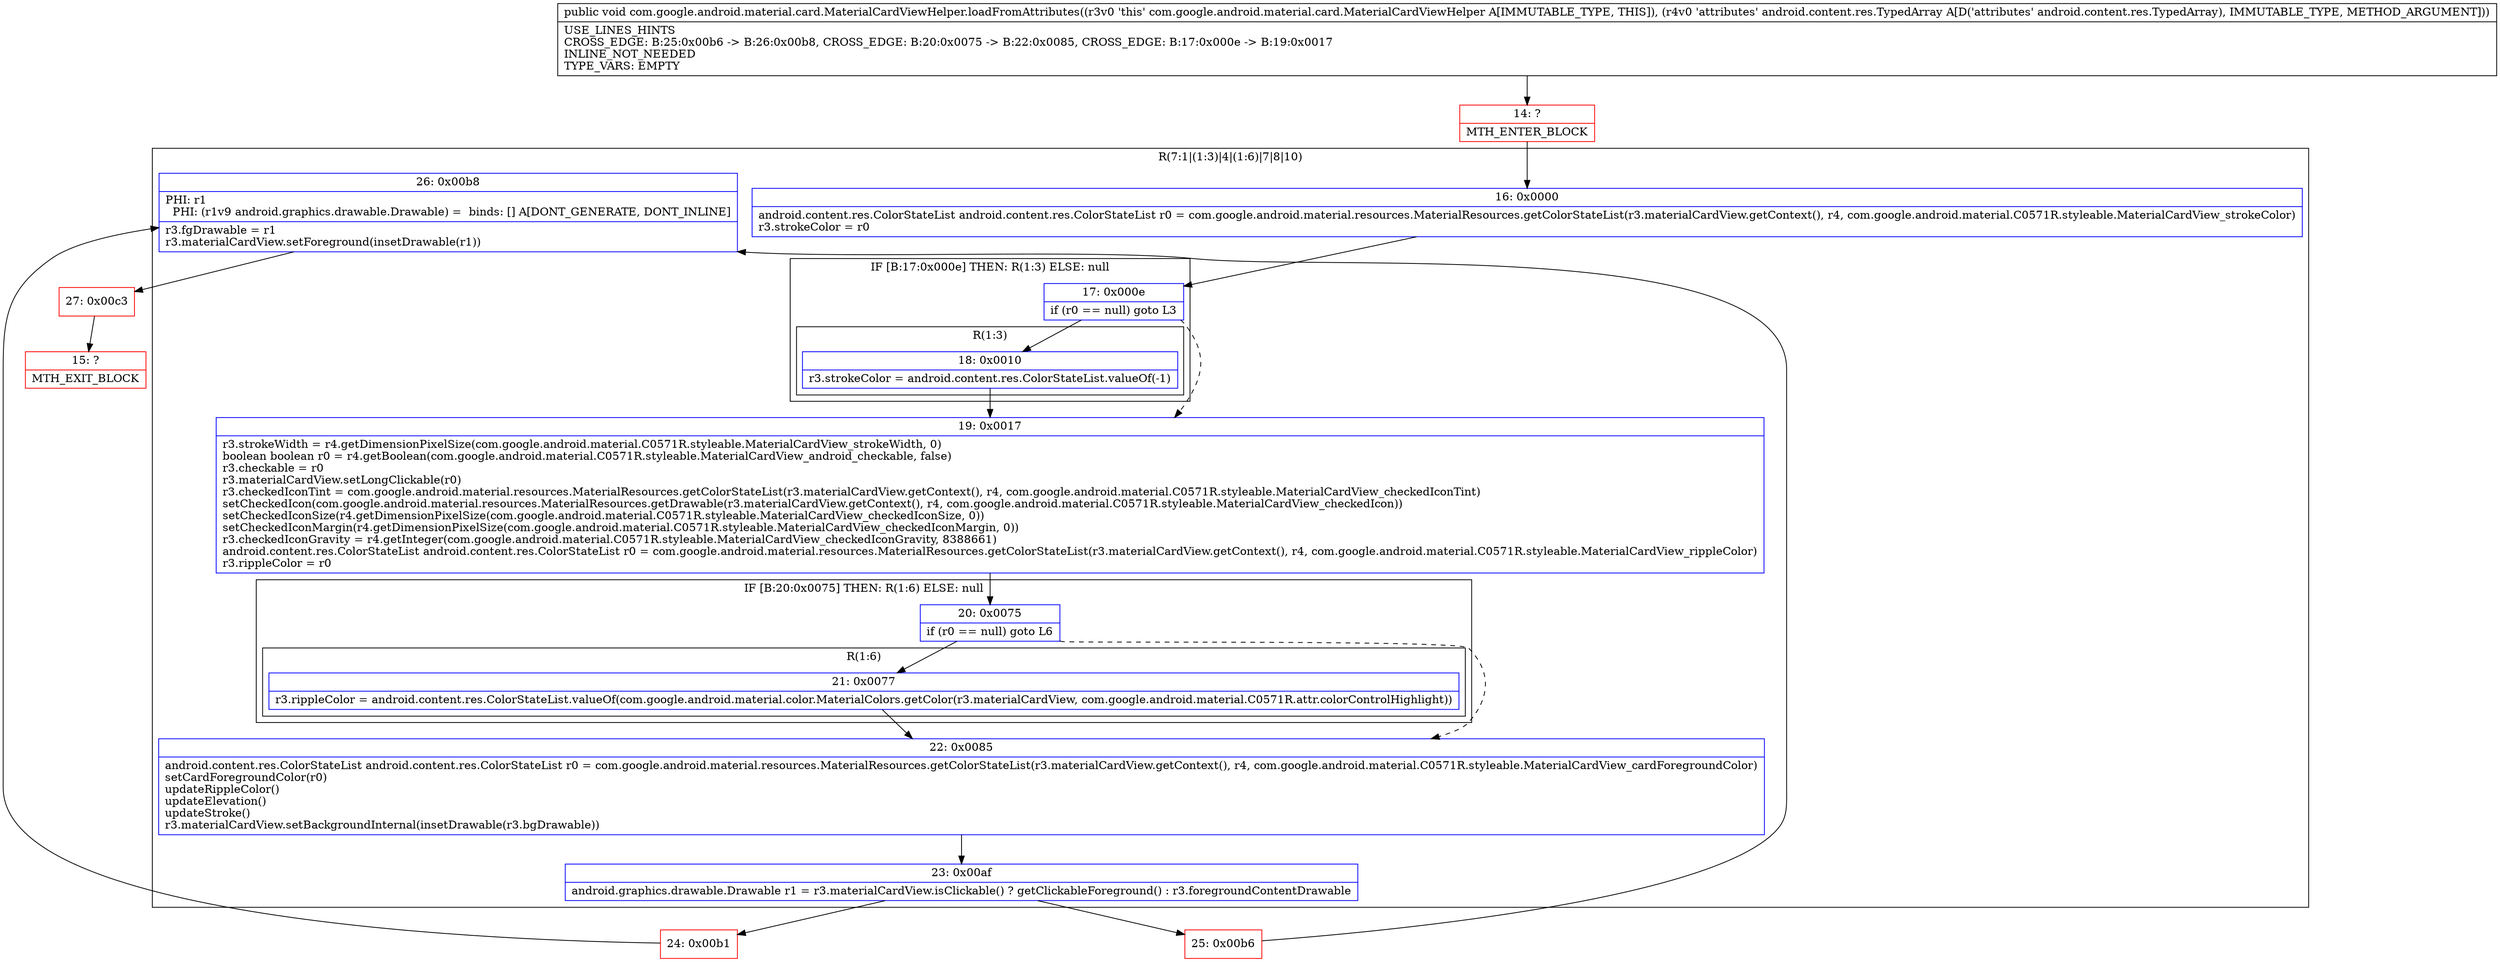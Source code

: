 digraph "CFG forcom.google.android.material.card.MaterialCardViewHelper.loadFromAttributes(Landroid\/content\/res\/TypedArray;)V" {
subgraph cluster_Region_546494195 {
label = "R(7:1|(1:3)|4|(1:6)|7|8|10)";
node [shape=record,color=blue];
Node_16 [shape=record,label="{16\:\ 0x0000|android.content.res.ColorStateList android.content.res.ColorStateList r0 = com.google.android.material.resources.MaterialResources.getColorStateList(r3.materialCardView.getContext(), r4, com.google.android.material.C0571R.styleable.MaterialCardView_strokeColor)\lr3.strokeColor = r0\l}"];
subgraph cluster_IfRegion_1177304432 {
label = "IF [B:17:0x000e] THEN: R(1:3) ELSE: null";
node [shape=record,color=blue];
Node_17 [shape=record,label="{17\:\ 0x000e|if (r0 == null) goto L3\l}"];
subgraph cluster_Region_514219951 {
label = "R(1:3)";
node [shape=record,color=blue];
Node_18 [shape=record,label="{18\:\ 0x0010|r3.strokeColor = android.content.res.ColorStateList.valueOf(\-1)\l}"];
}
}
Node_19 [shape=record,label="{19\:\ 0x0017|r3.strokeWidth = r4.getDimensionPixelSize(com.google.android.material.C0571R.styleable.MaterialCardView_strokeWidth, 0)\lboolean boolean r0 = r4.getBoolean(com.google.android.material.C0571R.styleable.MaterialCardView_android_checkable, false)\lr3.checkable = r0\lr3.materialCardView.setLongClickable(r0)\lr3.checkedIconTint = com.google.android.material.resources.MaterialResources.getColorStateList(r3.materialCardView.getContext(), r4, com.google.android.material.C0571R.styleable.MaterialCardView_checkedIconTint)\lsetCheckedIcon(com.google.android.material.resources.MaterialResources.getDrawable(r3.materialCardView.getContext(), r4, com.google.android.material.C0571R.styleable.MaterialCardView_checkedIcon))\lsetCheckedIconSize(r4.getDimensionPixelSize(com.google.android.material.C0571R.styleable.MaterialCardView_checkedIconSize, 0))\lsetCheckedIconMargin(r4.getDimensionPixelSize(com.google.android.material.C0571R.styleable.MaterialCardView_checkedIconMargin, 0))\lr3.checkedIconGravity = r4.getInteger(com.google.android.material.C0571R.styleable.MaterialCardView_checkedIconGravity, 8388661)\landroid.content.res.ColorStateList android.content.res.ColorStateList r0 = com.google.android.material.resources.MaterialResources.getColorStateList(r3.materialCardView.getContext(), r4, com.google.android.material.C0571R.styleable.MaterialCardView_rippleColor)\lr3.rippleColor = r0\l}"];
subgraph cluster_IfRegion_278041895 {
label = "IF [B:20:0x0075] THEN: R(1:6) ELSE: null";
node [shape=record,color=blue];
Node_20 [shape=record,label="{20\:\ 0x0075|if (r0 == null) goto L6\l}"];
subgraph cluster_Region_985615140 {
label = "R(1:6)";
node [shape=record,color=blue];
Node_21 [shape=record,label="{21\:\ 0x0077|r3.rippleColor = android.content.res.ColorStateList.valueOf(com.google.android.material.color.MaterialColors.getColor(r3.materialCardView, com.google.android.material.C0571R.attr.colorControlHighlight))\l}"];
}
}
Node_22 [shape=record,label="{22\:\ 0x0085|android.content.res.ColorStateList android.content.res.ColorStateList r0 = com.google.android.material.resources.MaterialResources.getColorStateList(r3.materialCardView.getContext(), r4, com.google.android.material.C0571R.styleable.MaterialCardView_cardForegroundColor)\lsetCardForegroundColor(r0)\lupdateRippleColor()\lupdateElevation()\lupdateStroke()\lr3.materialCardView.setBackgroundInternal(insetDrawable(r3.bgDrawable))\l}"];
Node_23 [shape=record,label="{23\:\ 0x00af|android.graphics.drawable.Drawable r1 = r3.materialCardView.isClickable() ? getClickableForeground() : r3.foregroundContentDrawable\l}"];
Node_26 [shape=record,label="{26\:\ 0x00b8|PHI: r1 \l  PHI: (r1v9 android.graphics.drawable.Drawable) =  binds: [] A[DONT_GENERATE, DONT_INLINE]\l|r3.fgDrawable = r1\lr3.materialCardView.setForeground(insetDrawable(r1))\l}"];
}
Node_14 [shape=record,color=red,label="{14\:\ ?|MTH_ENTER_BLOCK\l}"];
Node_24 [shape=record,color=red,label="{24\:\ 0x00b1}"];
Node_27 [shape=record,color=red,label="{27\:\ 0x00c3}"];
Node_15 [shape=record,color=red,label="{15\:\ ?|MTH_EXIT_BLOCK\l}"];
Node_25 [shape=record,color=red,label="{25\:\ 0x00b6}"];
MethodNode[shape=record,label="{public void com.google.android.material.card.MaterialCardViewHelper.loadFromAttributes((r3v0 'this' com.google.android.material.card.MaterialCardViewHelper A[IMMUTABLE_TYPE, THIS]), (r4v0 'attributes' android.content.res.TypedArray A[D('attributes' android.content.res.TypedArray), IMMUTABLE_TYPE, METHOD_ARGUMENT]))  | USE_LINES_HINTS\lCROSS_EDGE: B:25:0x00b6 \-\> B:26:0x00b8, CROSS_EDGE: B:20:0x0075 \-\> B:22:0x0085, CROSS_EDGE: B:17:0x000e \-\> B:19:0x0017\lINLINE_NOT_NEEDED\lTYPE_VARS: EMPTY\l}"];
MethodNode -> Node_14;Node_16 -> Node_17;
Node_17 -> Node_18;
Node_17 -> Node_19[style=dashed];
Node_18 -> Node_19;
Node_19 -> Node_20;
Node_20 -> Node_21;
Node_20 -> Node_22[style=dashed];
Node_21 -> Node_22;
Node_22 -> Node_23;
Node_23 -> Node_24;
Node_23 -> Node_25;
Node_26 -> Node_27;
Node_14 -> Node_16;
Node_24 -> Node_26;
Node_27 -> Node_15;
Node_25 -> Node_26;
}

